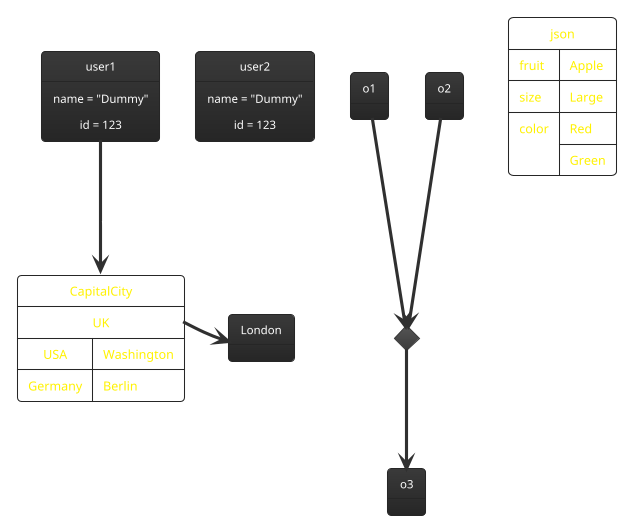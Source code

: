' Do not edit
' Theme Gallery
' autogenerated by script
'
@startuml
!theme black-knight

object user1
user1 : name = "Dummy"
user1 : id = 123

object user2 {
  name = "Dummy"
  id = 123
}

object o1
object o2
diamond dia
object o3

o1  --> dia
o2  "1" --> "1" dia
dia --> o3

object London

map CapitalCity {
 UK *-> London
 USA => Washington
 Germany => Berlin
}

user1 --> CapitalCity : visits >

json json {
   "fruit":"Apple",
   "size": "Large",
   "color": ["Red", "Green"]
}
@enduml

